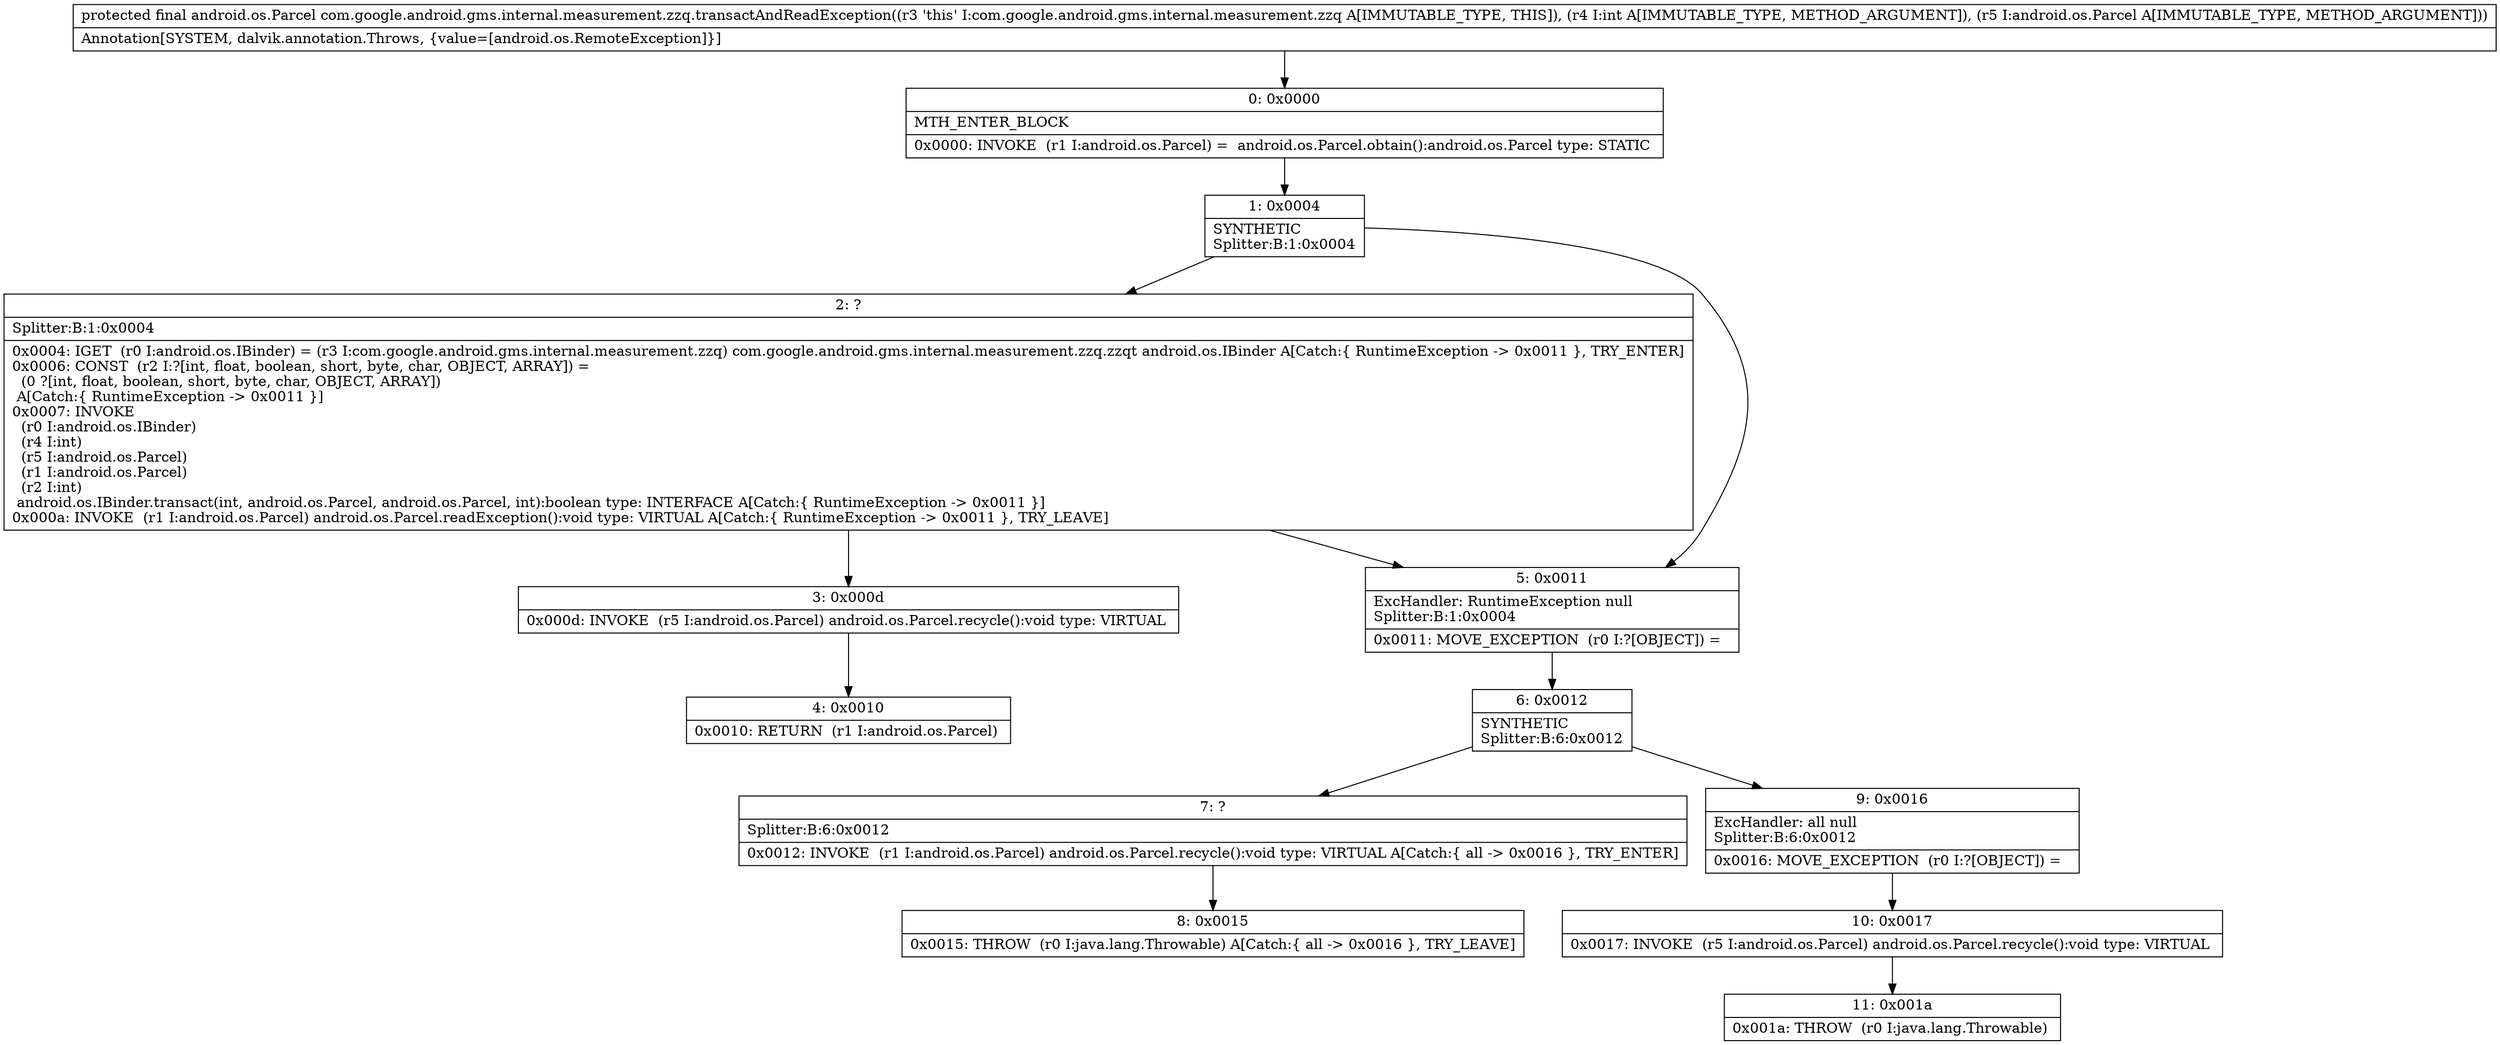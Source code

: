 digraph "CFG forcom.google.android.gms.internal.measurement.zzq.transactAndReadException(ILandroid\/os\/Parcel;)Landroid\/os\/Parcel;" {
Node_0 [shape=record,label="{0\:\ 0x0000|MTH_ENTER_BLOCK\l|0x0000: INVOKE  (r1 I:android.os.Parcel) =  android.os.Parcel.obtain():android.os.Parcel type: STATIC \l}"];
Node_1 [shape=record,label="{1\:\ 0x0004|SYNTHETIC\lSplitter:B:1:0x0004\l}"];
Node_2 [shape=record,label="{2\:\ ?|Splitter:B:1:0x0004\l|0x0004: IGET  (r0 I:android.os.IBinder) = (r3 I:com.google.android.gms.internal.measurement.zzq) com.google.android.gms.internal.measurement.zzq.zzqt android.os.IBinder A[Catch:\{ RuntimeException \-\> 0x0011 \}, TRY_ENTER]\l0x0006: CONST  (r2 I:?[int, float, boolean, short, byte, char, OBJECT, ARRAY]) = \l  (0 ?[int, float, boolean, short, byte, char, OBJECT, ARRAY])\l A[Catch:\{ RuntimeException \-\> 0x0011 \}]\l0x0007: INVOKE  \l  (r0 I:android.os.IBinder)\l  (r4 I:int)\l  (r5 I:android.os.Parcel)\l  (r1 I:android.os.Parcel)\l  (r2 I:int)\l android.os.IBinder.transact(int, android.os.Parcel, android.os.Parcel, int):boolean type: INTERFACE A[Catch:\{ RuntimeException \-\> 0x0011 \}]\l0x000a: INVOKE  (r1 I:android.os.Parcel) android.os.Parcel.readException():void type: VIRTUAL A[Catch:\{ RuntimeException \-\> 0x0011 \}, TRY_LEAVE]\l}"];
Node_3 [shape=record,label="{3\:\ 0x000d|0x000d: INVOKE  (r5 I:android.os.Parcel) android.os.Parcel.recycle():void type: VIRTUAL \l}"];
Node_4 [shape=record,label="{4\:\ 0x0010|0x0010: RETURN  (r1 I:android.os.Parcel) \l}"];
Node_5 [shape=record,label="{5\:\ 0x0011|ExcHandler: RuntimeException null\lSplitter:B:1:0x0004\l|0x0011: MOVE_EXCEPTION  (r0 I:?[OBJECT]) =  \l}"];
Node_6 [shape=record,label="{6\:\ 0x0012|SYNTHETIC\lSplitter:B:6:0x0012\l}"];
Node_7 [shape=record,label="{7\:\ ?|Splitter:B:6:0x0012\l|0x0012: INVOKE  (r1 I:android.os.Parcel) android.os.Parcel.recycle():void type: VIRTUAL A[Catch:\{ all \-\> 0x0016 \}, TRY_ENTER]\l}"];
Node_8 [shape=record,label="{8\:\ 0x0015|0x0015: THROW  (r0 I:java.lang.Throwable) A[Catch:\{ all \-\> 0x0016 \}, TRY_LEAVE]\l}"];
Node_9 [shape=record,label="{9\:\ 0x0016|ExcHandler: all null\lSplitter:B:6:0x0012\l|0x0016: MOVE_EXCEPTION  (r0 I:?[OBJECT]) =  \l}"];
Node_10 [shape=record,label="{10\:\ 0x0017|0x0017: INVOKE  (r5 I:android.os.Parcel) android.os.Parcel.recycle():void type: VIRTUAL \l}"];
Node_11 [shape=record,label="{11\:\ 0x001a|0x001a: THROW  (r0 I:java.lang.Throwable) \l}"];
MethodNode[shape=record,label="{protected final android.os.Parcel com.google.android.gms.internal.measurement.zzq.transactAndReadException((r3 'this' I:com.google.android.gms.internal.measurement.zzq A[IMMUTABLE_TYPE, THIS]), (r4 I:int A[IMMUTABLE_TYPE, METHOD_ARGUMENT]), (r5 I:android.os.Parcel A[IMMUTABLE_TYPE, METHOD_ARGUMENT]))  | Annotation[SYSTEM, dalvik.annotation.Throws, \{value=[android.os.RemoteException]\}]\l}"];
MethodNode -> Node_0;
Node_0 -> Node_1;
Node_1 -> Node_2;
Node_1 -> Node_5;
Node_2 -> Node_3;
Node_2 -> Node_5;
Node_3 -> Node_4;
Node_5 -> Node_6;
Node_6 -> Node_7;
Node_6 -> Node_9;
Node_7 -> Node_8;
Node_9 -> Node_10;
Node_10 -> Node_11;
}

